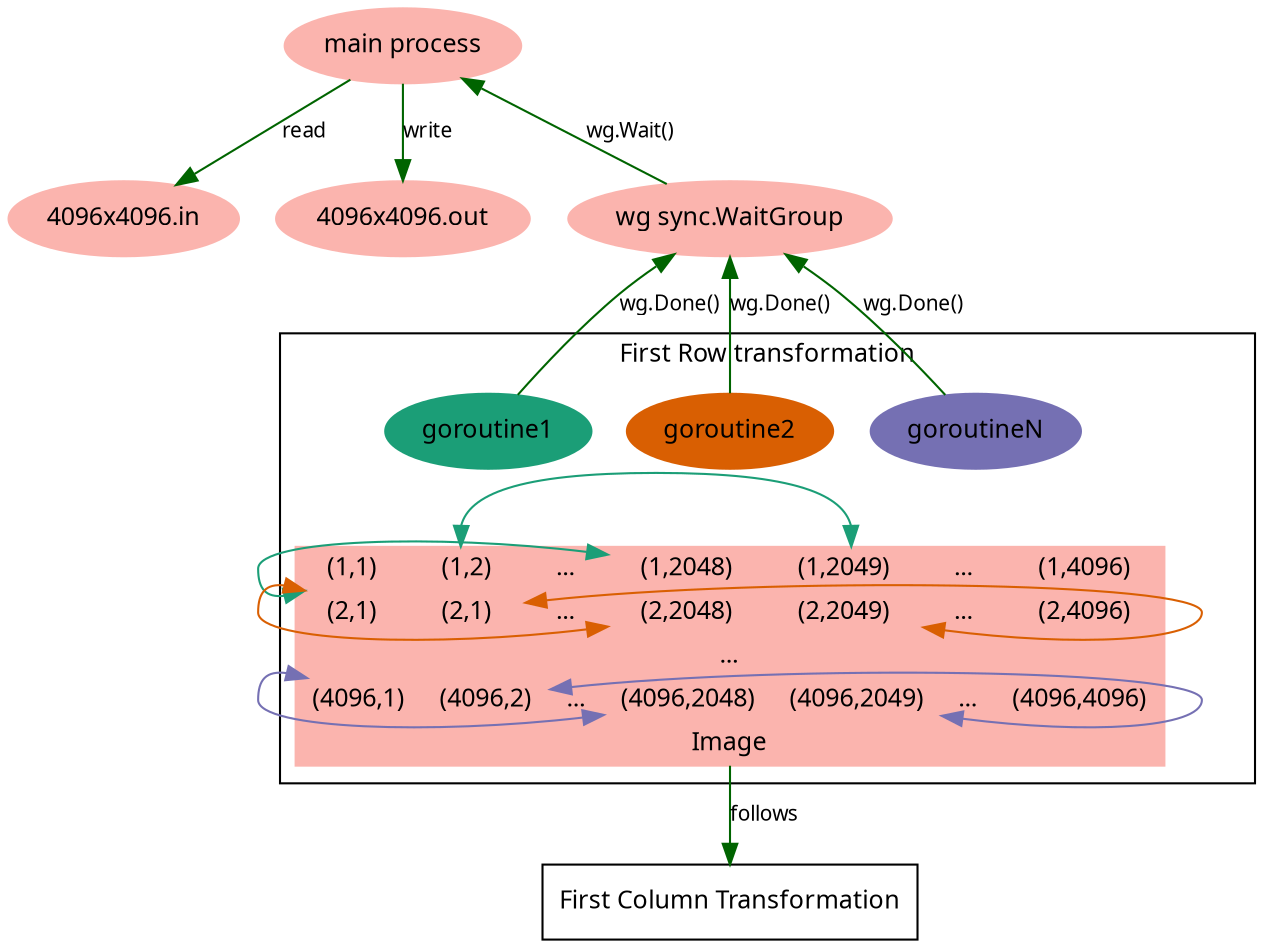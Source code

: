 digraph architecture {
  node [style=rounded,style=filled,fontname=Verdana,fontsize=12,colorscheme=pastel18,color=1];
  edge [color=darkgreen,fontname="Verdana",fontsize=10];
  graph [ dpi = 300 ];
  compound=true;

  fontname=Verdana;
  fontsize=12;
  main_process [label="main process"];
  input_file [label="4096x4096.in"];
  output_file [label="4096x4096.out"];
  main_process -> input_file [label="read"];
  main_process -> output_file [label="write"];

  column_transformation [label="First Column Transformation", shape=box, style="", color=0];
  image -> column_transformation [label="follows"];

  {
    edge [colorscheme=dark25,dir=both];
    node [colorscheme=dark25];

    subgraph cluster_row {
      label="First Row transformation"
      goroutine1 [color=1];
      goroutine2 [color=2];
      goroutineN [color=3];

      goroutine1 -> image [style=invis];
      goroutine2 -> image [style=invis];
      goroutineN -> image [style=invis];

      image [color=1,colorscheme=pastel18,shape=record, label="{
      {<A>(1,1)|<B>(1,2)|...|<A_half>(1,2048)|<A_half2>(1,2049) |...|<Z>(1,4096)} |
      {<A1>(2,1)|<B1>(2,1)|... | <A1_half>(2,2048) | <A1_half2>(2,2049) | ... |<Z1>(2,4096)} |
      {...} |
      {<A3>(4096,1)|<B3>(4096,2)| ... | <A3_half>(4096,2048) | <A3_half2> (4096,2049) | ... |<Z3>(4096,4096)} |
      Image}"];
    }

    image:A -> image:A_half [color=1];
    image:B -> image:A_half2 [color=1];

    image:A1 -> image:A1_half [color=2];
    image:B1 -> image:A1_half2 [color=2];

    image:A3 -> image:A3_half [color=3];
    image:B3 -> image:A3_half2 [color=3];
  }

  wait_group [label="wg sync.WaitGroup"]
  main_process -> wait_group [label="wg.Wait()", dir="back"];
  wait_group -> goroutine1 [label="wg.Done()", dir="back"];
  wait_group -> goroutine2 [label="wg.Done()", dir="back"];
  wait_group -> goroutineN [label="wg.Done()", dir="back"];
}
